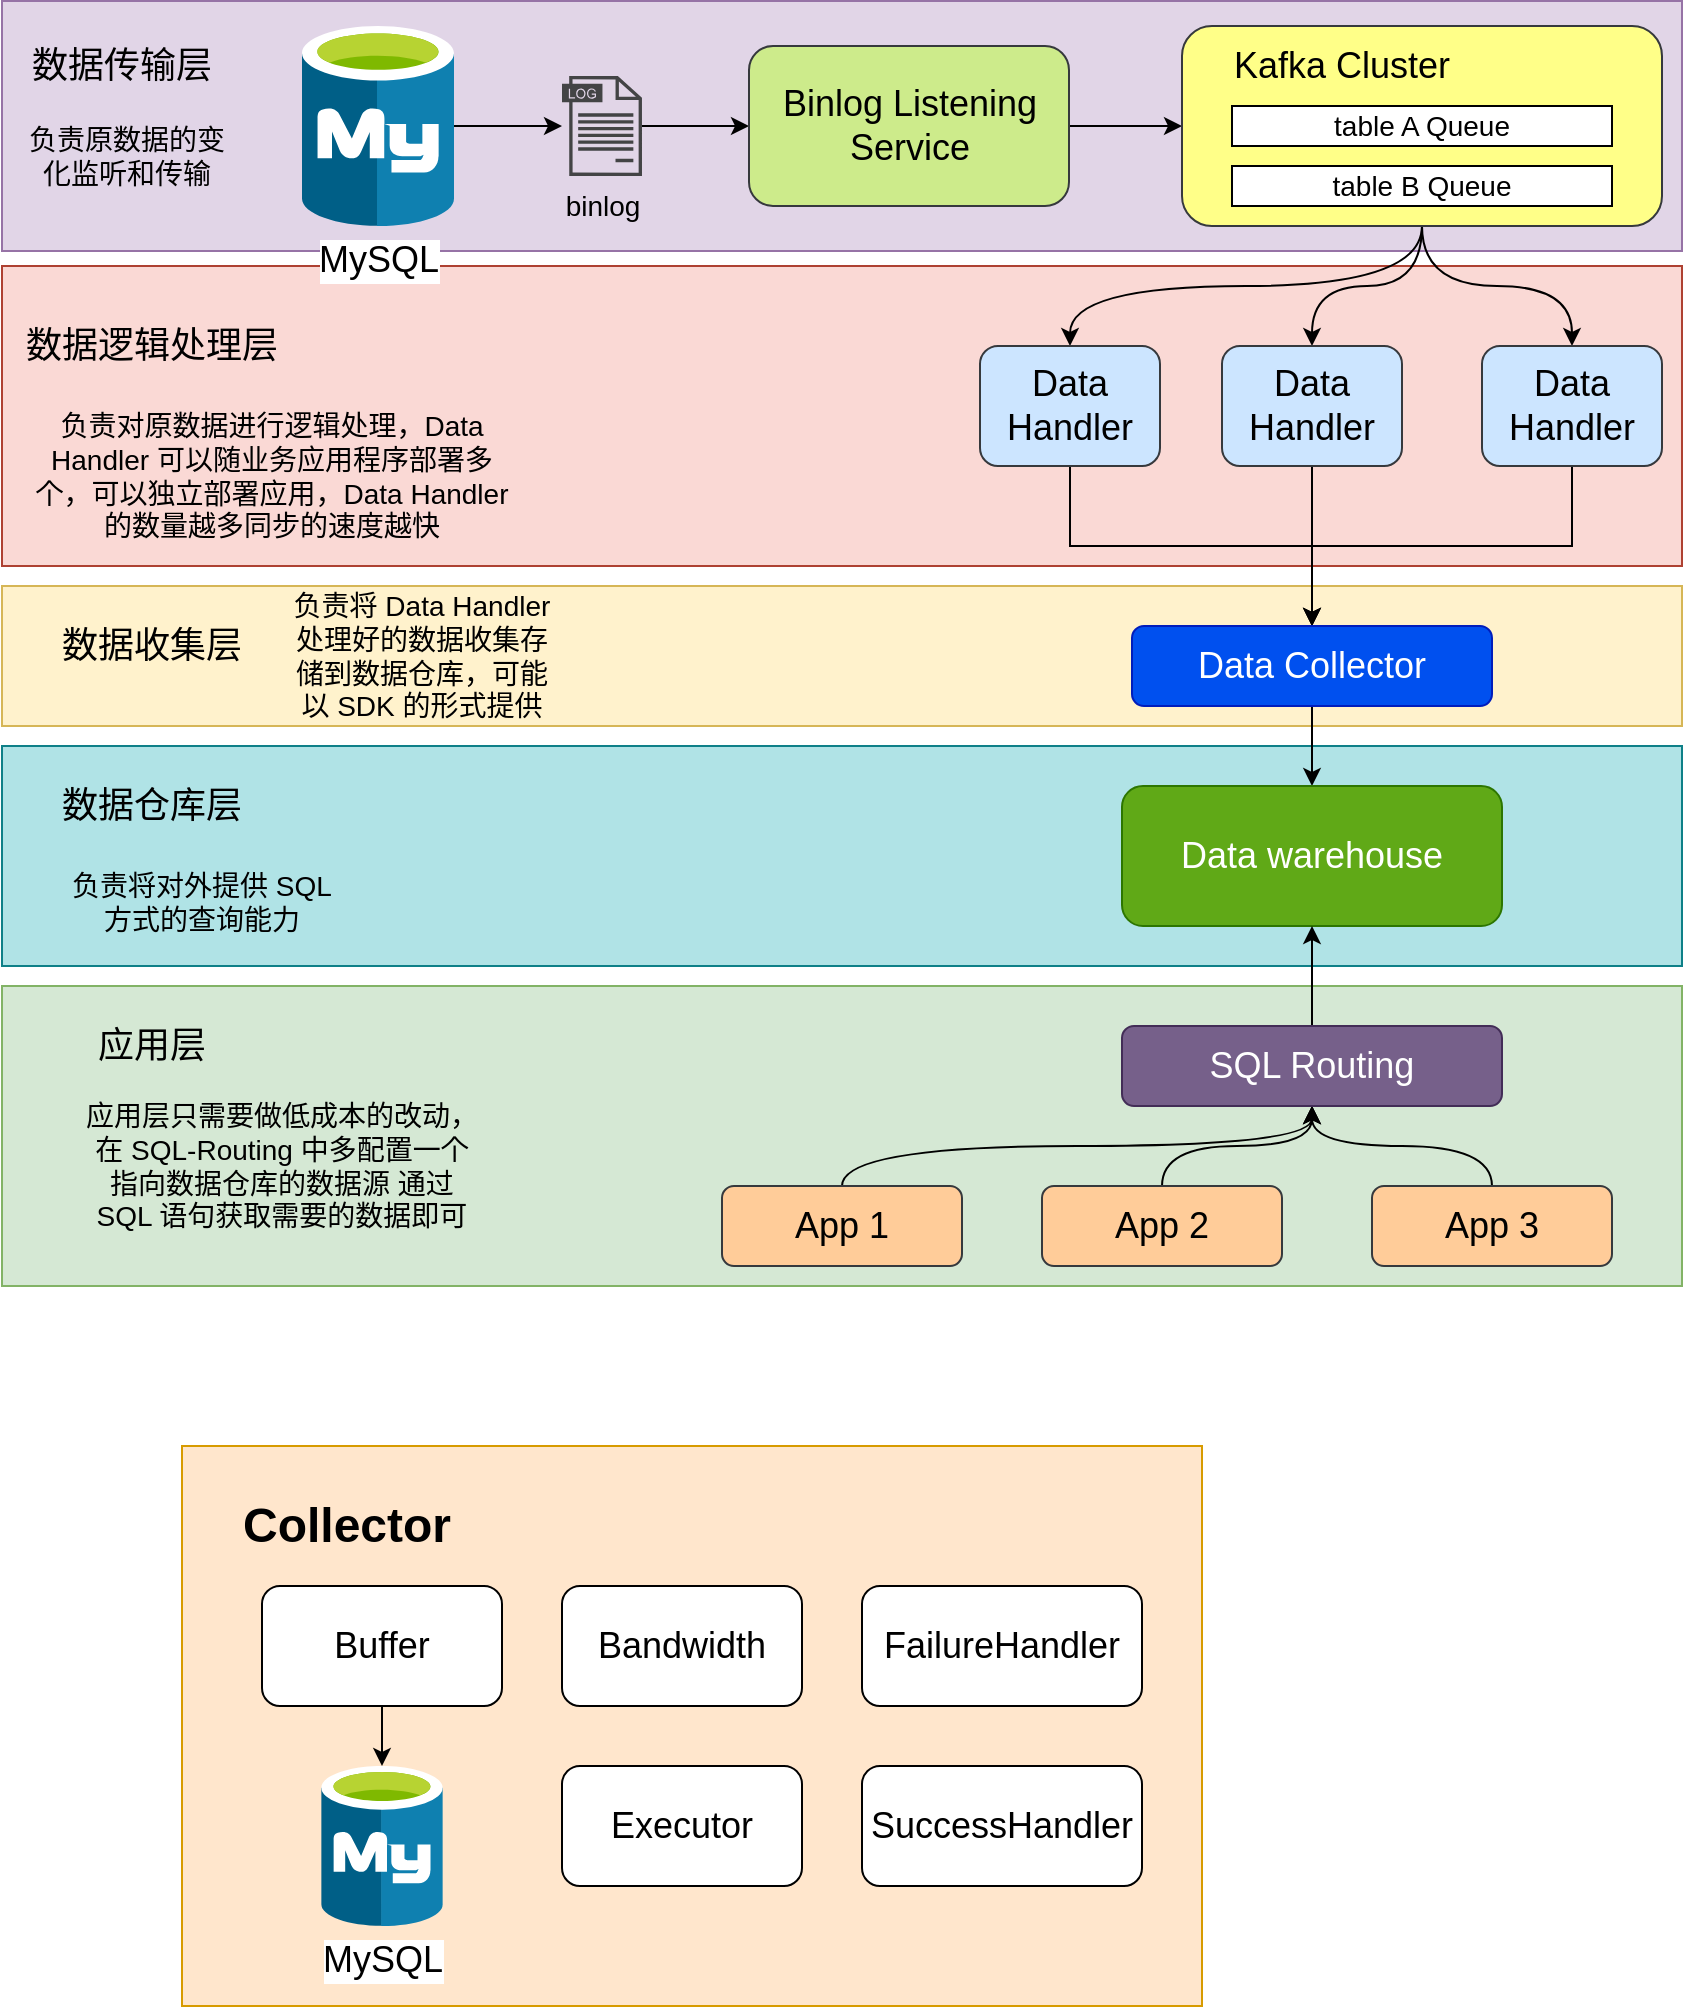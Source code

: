 <mxfile version="21.7.2" type="github">
  <diagram name="第 1 页" id="fvdQje7QBnJbIA5N-9eq">
    <mxGraphModel dx="1841" dy="525" grid="1" gridSize="10" guides="1" tooltips="1" connect="1" arrows="1" fold="1" page="1" pageScale="1" pageWidth="827" pageHeight="1169" math="0" shadow="0">
      <root>
        <mxCell id="0" />
        <mxCell id="1" parent="0" />
        <mxCell id="rCKPDh5g8zp2Qm6e1dsI-7" value="" style="rounded=0;whiteSpace=wrap;html=1;fillColor=#ffe6cc;strokeColor=#d79b00;" vertex="1" parent="1">
          <mxGeometry x="-30" y="820" width="510" height="280" as="geometry" />
        </mxCell>
        <mxCell id="PpvOl07FptSVKd0YgdT2-21" value="" style="rounded=0;whiteSpace=wrap;html=1;fillColor=#d5e8d4;strokeColor=#82b366;fontStyle=1" parent="1" vertex="1">
          <mxGeometry x="-120" y="590" width="840" height="150" as="geometry" />
        </mxCell>
        <mxCell id="PpvOl07FptSVKd0YgdT2-4" value="" style="rounded=0;whiteSpace=wrap;html=1;fillColor=#b0e3e6;strokeColor=#0e8088;fontStyle=1" parent="1" vertex="1">
          <mxGeometry x="-120" y="470" width="840" height="110" as="geometry" />
        </mxCell>
        <mxCell id="PpvOl07FptSVKd0YgdT2-1" value="" style="rounded=0;whiteSpace=wrap;html=1;fillColor=#fff2cc;strokeColor=#d6b656;fontStyle=1" parent="1" vertex="1">
          <mxGeometry x="-120" y="390" width="840" height="70" as="geometry" />
        </mxCell>
        <mxCell id="EBvUZtHYCi4uJlM2uHpY-29" value="" style="rounded=0;whiteSpace=wrap;html=1;fillColor=#fad9d5;strokeColor=#ae4132;fontStyle=1" parent="1" vertex="1">
          <mxGeometry x="-120" y="230" width="840" height="150" as="geometry" />
        </mxCell>
        <mxCell id="EBvUZtHYCi4uJlM2uHpY-27" value="" style="rounded=0;whiteSpace=wrap;html=1;fillColor=#e1d5e7;strokeColor=#9673a6;" parent="1" vertex="1">
          <mxGeometry x="-120" y="97.5" width="840" height="125" as="geometry" />
        </mxCell>
        <mxCell id="EBvUZtHYCi4uJlM2uHpY-3" style="edgeStyle=orthogonalEdgeStyle;rounded=0;orthogonalLoop=1;jettySize=auto;html=1;" parent="1" source="EBvUZtHYCi4uJlM2uHpY-1" target="EBvUZtHYCi4uJlM2uHpY-2" edge="1">
          <mxGeometry relative="1" as="geometry" />
        </mxCell>
        <mxCell id="EBvUZtHYCi4uJlM2uHpY-1" value="&lt;font style=&quot;font-size: 18px;&quot;&gt;MySQL&lt;/font&gt;" style="image;sketch=0;aspect=fixed;html=1;points=[];align=center;fontSize=12;image=img/lib/mscae/Azure_Database_for_MySQL_servers.svg;" parent="1" vertex="1">
          <mxGeometry x="30" y="110" width="76" height="100" as="geometry" />
        </mxCell>
        <mxCell id="EBvUZtHYCi4uJlM2uHpY-6" style="edgeStyle=orthogonalEdgeStyle;rounded=0;orthogonalLoop=1;jettySize=auto;html=1;entryX=0;entryY=0.5;entryDx=0;entryDy=0;" parent="1" source="EBvUZtHYCi4uJlM2uHpY-2" target="EBvUZtHYCi4uJlM2uHpY-4" edge="1">
          <mxGeometry relative="1" as="geometry" />
        </mxCell>
        <mxCell id="EBvUZtHYCi4uJlM2uHpY-2" value="&lt;font style=&quot;font-size: 14px;&quot;&gt;binlog&lt;/font&gt;" style="sketch=0;pointerEvents=1;shadow=0;dashed=0;html=1;strokeColor=none;fillColor=#434445;aspect=fixed;labelPosition=center;verticalLabelPosition=bottom;verticalAlign=top;align=center;outlineConnect=0;shape=mxgraph.vvd.log_files;" parent="1" vertex="1">
          <mxGeometry x="160" y="135" width="40" height="50" as="geometry" />
        </mxCell>
        <mxCell id="EBvUZtHYCi4uJlM2uHpY-8" style="edgeStyle=orthogonalEdgeStyle;rounded=0;orthogonalLoop=1;jettySize=auto;html=1;entryX=0;entryY=0.5;entryDx=0;entryDy=0;" parent="1" source="EBvUZtHYCi4uJlM2uHpY-4" target="EBvUZtHYCi4uJlM2uHpY-7" edge="1">
          <mxGeometry relative="1" as="geometry" />
        </mxCell>
        <mxCell id="EBvUZtHYCi4uJlM2uHpY-4" value="&lt;font style=&quot;font-size: 18px;&quot;&gt;Binlog Listening Service&lt;/font&gt;" style="rounded=1;whiteSpace=wrap;html=1;fillColor=#cdeb8b;strokeColor=#36393d;" parent="1" vertex="1">
          <mxGeometry x="253.5" y="120" width="160" height="80" as="geometry" />
        </mxCell>
        <mxCell id="EBvUZtHYCi4uJlM2uHpY-14" style="edgeStyle=orthogonalEdgeStyle;orthogonalLoop=1;jettySize=auto;html=1;curved=1;" parent="1" source="EBvUZtHYCi4uJlM2uHpY-7" target="EBvUZtHYCi4uJlM2uHpY-11" edge="1">
          <mxGeometry relative="1" as="geometry" />
        </mxCell>
        <mxCell id="EBvUZtHYCi4uJlM2uHpY-15" style="edgeStyle=orthogonalEdgeStyle;orthogonalLoop=1;jettySize=auto;html=1;entryX=0.5;entryY=0;entryDx=0;entryDy=0;exitX=0.5;exitY=1;exitDx=0;exitDy=0;curved=1;" parent="1" source="EBvUZtHYCi4uJlM2uHpY-7" target="EBvUZtHYCi4uJlM2uHpY-9" edge="1">
          <mxGeometry relative="1" as="geometry" />
        </mxCell>
        <mxCell id="EBvUZtHYCi4uJlM2uHpY-16" style="edgeStyle=orthogonalEdgeStyle;orthogonalLoop=1;jettySize=auto;html=1;entryX=0.5;entryY=0;entryDx=0;entryDy=0;exitX=0.5;exitY=1;exitDx=0;exitDy=0;curved=1;" parent="1" source="EBvUZtHYCi4uJlM2uHpY-7" target="EBvUZtHYCi4uJlM2uHpY-12" edge="1">
          <mxGeometry relative="1" as="geometry" />
        </mxCell>
        <mxCell id="EBvUZtHYCi4uJlM2uHpY-7" value="" style="rounded=1;whiteSpace=wrap;html=1;fillColor=#ffff88;strokeColor=#36393d;" parent="1" vertex="1">
          <mxGeometry x="470" y="110" width="240" height="100" as="geometry" />
        </mxCell>
        <mxCell id="EBvUZtHYCi4uJlM2uHpY-23" style="edgeStyle=orthogonalEdgeStyle;rounded=0;orthogonalLoop=1;jettySize=auto;html=1;entryX=0.5;entryY=0;entryDx=0;entryDy=0;exitX=0.5;exitY=1;exitDx=0;exitDy=0;" parent="1" source="EBvUZtHYCi4uJlM2uHpY-9" target="EBvUZtHYCi4uJlM2uHpY-18" edge="1">
          <mxGeometry relative="1" as="geometry" />
        </mxCell>
        <mxCell id="EBvUZtHYCi4uJlM2uHpY-9" value="&lt;font style=&quot;font-size: 18px;&quot;&gt;Data Handler&lt;/font&gt;" style="rounded=1;whiteSpace=wrap;html=1;fillColor=#cce5ff;strokeColor=#36393d;" parent="1" vertex="1">
          <mxGeometry x="369" y="270" width="90" height="60" as="geometry" />
        </mxCell>
        <mxCell id="EBvUZtHYCi4uJlM2uHpY-22" style="edgeStyle=orthogonalEdgeStyle;rounded=0;orthogonalLoop=1;jettySize=auto;html=1;entryX=0.5;entryY=0;entryDx=0;entryDy=0;" parent="1" source="EBvUZtHYCi4uJlM2uHpY-11" target="EBvUZtHYCi4uJlM2uHpY-18" edge="1">
          <mxGeometry relative="1" as="geometry" />
        </mxCell>
        <mxCell id="EBvUZtHYCi4uJlM2uHpY-11" value="&lt;font style=&quot;font-size: 18px;&quot;&gt;Data Handler&lt;/font&gt;" style="rounded=1;whiteSpace=wrap;html=1;fillColor=#cce5ff;strokeColor=#36393d;" parent="1" vertex="1">
          <mxGeometry x="490" y="270" width="90" height="60" as="geometry" />
        </mxCell>
        <mxCell id="EBvUZtHYCi4uJlM2uHpY-24" style="edgeStyle=orthogonalEdgeStyle;rounded=0;orthogonalLoop=1;jettySize=auto;html=1;entryX=0.5;entryY=0;entryDx=0;entryDy=0;exitX=0.5;exitY=1;exitDx=0;exitDy=0;" parent="1" source="EBvUZtHYCi4uJlM2uHpY-12" target="EBvUZtHYCi4uJlM2uHpY-18" edge="1">
          <mxGeometry relative="1" as="geometry" />
        </mxCell>
        <mxCell id="EBvUZtHYCi4uJlM2uHpY-12" value="&lt;font style=&quot;font-size: 18px;&quot;&gt;Data Handler&lt;/font&gt;" style="rounded=1;whiteSpace=wrap;html=1;fillColor=#cce5ff;strokeColor=#36393d;" parent="1" vertex="1">
          <mxGeometry x="620" y="270" width="90" height="60" as="geometry" />
        </mxCell>
        <mxCell id="EBvUZtHYCi4uJlM2uHpY-25" style="edgeStyle=orthogonalEdgeStyle;rounded=0;orthogonalLoop=1;jettySize=auto;html=1;" parent="1" source="EBvUZtHYCi4uJlM2uHpY-18" target="EBvUZtHYCi4uJlM2uHpY-21" edge="1">
          <mxGeometry relative="1" as="geometry" />
        </mxCell>
        <mxCell id="EBvUZtHYCi4uJlM2uHpY-18" value="&lt;font style=&quot;font-size: 18px;&quot;&gt;Data Collector&lt;/font&gt;" style="rounded=1;whiteSpace=wrap;html=1;fillColor=#0050ef;strokeColor=#001DBC;fontColor=#ffffff;" parent="1" vertex="1">
          <mxGeometry x="445" y="410" width="180" height="40" as="geometry" />
        </mxCell>
        <mxCell id="EBvUZtHYCi4uJlM2uHpY-21" value="&lt;font style=&quot;font-size: 18px;&quot;&gt;Data warehouse&lt;/font&gt;" style="rounded=1;whiteSpace=wrap;html=1;fillColor=#60a917;fontColor=#ffffff;strokeColor=#2D7600;" parent="1" vertex="1">
          <mxGeometry x="440" y="490" width="190" height="70" as="geometry" />
        </mxCell>
        <mxCell id="EBvUZtHYCi4uJlM2uHpY-28" value="&lt;font style=&quot;font-size: 18px;&quot;&gt;数据传输层&lt;/font&gt;" style="text;html=1;strokeColor=none;fillColor=none;align=center;verticalAlign=middle;whiteSpace=wrap;rounded=0;" parent="1" vertex="1">
          <mxGeometry x="-110" y="110" width="100" height="40" as="geometry" />
        </mxCell>
        <mxCell id="EBvUZtHYCi4uJlM2uHpY-30" value="&lt;font style=&quot;font-size: 18px;&quot;&gt;数据逻辑处理层&lt;/font&gt;" style="text;html=1;strokeColor=none;fillColor=none;align=center;verticalAlign=middle;whiteSpace=wrap;rounded=0;" parent="1" vertex="1">
          <mxGeometry x="-110" y="250" width="130" height="40" as="geometry" />
        </mxCell>
        <mxCell id="EBvUZtHYCi4uJlM2uHpY-31" value="&lt;font style=&quot;font-size: 14px;&quot;&gt;负责原数据的变化监听和传输&lt;/font&gt;" style="text;html=1;strokeColor=none;fillColor=none;align=center;verticalAlign=middle;whiteSpace=wrap;rounded=0;" parent="1" vertex="1">
          <mxGeometry x="-110" y="152.5" width="105" height="45" as="geometry" />
        </mxCell>
        <mxCell id="EBvUZtHYCi4uJlM2uHpY-32" value="&lt;font style=&quot;font-size: 14px;&quot;&gt;负责对原数据进行逻辑处理，Data Handler 可以随业务应用程序部署多个，可以独立部署应用，Data Handler 的数量越多同步的速度越快&lt;/font&gt;" style="text;html=1;strokeColor=none;fillColor=none;align=center;verticalAlign=middle;whiteSpace=wrap;rounded=0;" parent="1" vertex="1">
          <mxGeometry x="-110" y="300" width="250" height="70" as="geometry" />
        </mxCell>
        <mxCell id="PpvOl07FptSVKd0YgdT2-2" value="&lt;font style=&quot;font-size: 18px;&quot;&gt;数据收集层&lt;/font&gt;" style="text;html=1;strokeColor=none;fillColor=none;align=center;verticalAlign=middle;whiteSpace=wrap;rounded=0;" parent="1" vertex="1">
          <mxGeometry x="-110" y="400" width="130" height="40" as="geometry" />
        </mxCell>
        <mxCell id="PpvOl07FptSVKd0YgdT2-3" value="&lt;font style=&quot;font-size: 14px;&quot;&gt;负责将 Data Handler 处理好的数据收集存储到数据仓库，可能以 SDK 的形式提供&lt;/font&gt;" style="text;html=1;strokeColor=none;fillColor=none;align=center;verticalAlign=middle;whiteSpace=wrap;rounded=0;" parent="1" vertex="1">
          <mxGeometry x="20" y="397.5" width="140" height="55" as="geometry" />
        </mxCell>
        <mxCell id="PpvOl07FptSVKd0YgdT2-30" style="edgeStyle=orthogonalEdgeStyle;orthogonalLoop=1;jettySize=auto;html=1;entryX=0.5;entryY=1;entryDx=0;entryDy=0;exitX=0.5;exitY=0;exitDx=0;exitDy=0;curved=1;" parent="1" source="PpvOl07FptSVKd0YgdT2-5" target="PpvOl07FptSVKd0YgdT2-16" edge="1">
          <mxGeometry relative="1" as="geometry" />
        </mxCell>
        <mxCell id="PpvOl07FptSVKd0YgdT2-5" value="&lt;font style=&quot;font-size: 18px;&quot;&gt;App 1&lt;/font&gt;" style="rounded=1;whiteSpace=wrap;html=1;fillColor=#ffcc99;strokeColor=#36393d;" parent="1" vertex="1">
          <mxGeometry x="240" y="690" width="120" height="40" as="geometry" />
        </mxCell>
        <mxCell id="PpvOl07FptSVKd0YgdT2-31" style="edgeStyle=orthogonalEdgeStyle;orthogonalLoop=1;jettySize=auto;html=1;entryX=0.5;entryY=1;entryDx=0;entryDy=0;curved=1;" parent="1" source="PpvOl07FptSVKd0YgdT2-6" target="PpvOl07FptSVKd0YgdT2-16" edge="1">
          <mxGeometry relative="1" as="geometry" />
        </mxCell>
        <mxCell id="PpvOl07FptSVKd0YgdT2-6" value="&lt;font style=&quot;font-size: 18px;&quot;&gt;App 2&lt;/font&gt;" style="rounded=1;whiteSpace=wrap;html=1;fillColor=#ffcc99;strokeColor=#36393d;" parent="1" vertex="1">
          <mxGeometry x="400" y="690" width="120" height="40" as="geometry" />
        </mxCell>
        <mxCell id="PpvOl07FptSVKd0YgdT2-7" value="&lt;font style=&quot;font-size: 18px;&quot;&gt;数据仓库层&lt;/font&gt;" style="text;html=1;strokeColor=none;fillColor=none;align=center;verticalAlign=middle;whiteSpace=wrap;rounded=0;" parent="1" vertex="1">
          <mxGeometry x="-110" y="480" width="130" height="40" as="geometry" />
        </mxCell>
        <mxCell id="PpvOl07FptSVKd0YgdT2-8" value="&lt;font style=&quot;font-size: 14px;&quot;&gt;负责将对外提供 SQL 方式的查询能力&lt;/font&gt;" style="text;html=1;strokeColor=none;fillColor=none;align=center;verticalAlign=middle;whiteSpace=wrap;rounded=0;" parent="1" vertex="1">
          <mxGeometry x="-90" y="520" width="140" height="55" as="geometry" />
        </mxCell>
        <mxCell id="PpvOl07FptSVKd0YgdT2-11" value="&lt;font style=&quot;font-size: 14px;&quot;&gt;table A Queue&lt;/font&gt;" style="rounded=0;whiteSpace=wrap;html=1;" parent="1" vertex="1">
          <mxGeometry x="495" y="150" width="190" height="20" as="geometry" />
        </mxCell>
        <mxCell id="PpvOl07FptSVKd0YgdT2-12" value="&lt;font style=&quot;font-size: 14px;&quot;&gt;table B Queue&lt;/font&gt;" style="rounded=0;whiteSpace=wrap;html=1;" parent="1" vertex="1">
          <mxGeometry x="495" y="180" width="190" height="20" as="geometry" />
        </mxCell>
        <mxCell id="PpvOl07FptSVKd0YgdT2-13" value="&lt;font style=&quot;font-size: 18px;&quot;&gt;Kafka Cluster&lt;/font&gt;" style="text;html=1;strokeColor=none;fillColor=none;align=center;verticalAlign=middle;whiteSpace=wrap;rounded=0;" parent="1" vertex="1">
          <mxGeometry x="480" y="115" width="140" height="30" as="geometry" />
        </mxCell>
        <mxCell id="PpvOl07FptSVKd0YgdT2-32" style="edgeStyle=orthogonalEdgeStyle;orthogonalLoop=1;jettySize=auto;html=1;entryX=0.5;entryY=1;entryDx=0;entryDy=0;curved=1;" parent="1" source="PpvOl07FptSVKd0YgdT2-14" target="PpvOl07FptSVKd0YgdT2-16" edge="1">
          <mxGeometry relative="1" as="geometry" />
        </mxCell>
        <mxCell id="PpvOl07FptSVKd0YgdT2-14" value="&lt;font style=&quot;font-size: 18px;&quot;&gt;App 3&lt;/font&gt;" style="rounded=1;whiteSpace=wrap;html=1;fillColor=#ffcc99;strokeColor=#36393d;" parent="1" vertex="1">
          <mxGeometry x="565" y="690" width="120" height="40" as="geometry" />
        </mxCell>
        <mxCell id="PpvOl07FptSVKd0YgdT2-24" style="edgeStyle=orthogonalEdgeStyle;rounded=0;orthogonalLoop=1;jettySize=auto;html=1;entryX=0.5;entryY=1;entryDx=0;entryDy=0;" parent="1" source="PpvOl07FptSVKd0YgdT2-16" target="EBvUZtHYCi4uJlM2uHpY-21" edge="1">
          <mxGeometry relative="1" as="geometry" />
        </mxCell>
        <mxCell id="PpvOl07FptSVKd0YgdT2-16" value="&lt;font style=&quot;font-size: 18px;&quot;&gt;SQL Routing&lt;/font&gt;" style="rounded=1;whiteSpace=wrap;html=1;fillColor=#76608a;strokeColor=#432D57;fontColor=#ffffff;" parent="1" vertex="1">
          <mxGeometry x="440" y="610" width="190" height="40" as="geometry" />
        </mxCell>
        <mxCell id="PpvOl07FptSVKd0YgdT2-22" value="&lt;font style=&quot;font-size: 18px;&quot;&gt;应用层&lt;/font&gt;" style="text;html=1;strokeColor=none;fillColor=none;align=center;verticalAlign=middle;whiteSpace=wrap;rounded=0;" parent="1" vertex="1">
          <mxGeometry x="-110" y="600" width="130" height="40" as="geometry" />
        </mxCell>
        <mxCell id="PpvOl07FptSVKd0YgdT2-23" value="&lt;font style=&quot;font-size: 14px;&quot;&gt;应用层只需要做低成本的改动，在 SQL-Routing 中多配置一个指向数据仓库的数据源 通过 SQL 语句获取需要的数据即可&lt;/font&gt;" style="text;html=1;strokeColor=none;fillColor=none;align=center;verticalAlign=middle;whiteSpace=wrap;rounded=0;" parent="1" vertex="1">
          <mxGeometry x="-80" y="640" width="200" height="80" as="geometry" />
        </mxCell>
        <mxCell id="rCKPDh5g8zp2Qm6e1dsI-6" style="edgeStyle=orthogonalEdgeStyle;rounded=0;orthogonalLoop=1;jettySize=auto;html=1;" edge="1" parent="1" source="rCKPDh5g8zp2Qm6e1dsI-1" target="rCKPDh5g8zp2Qm6e1dsI-5">
          <mxGeometry relative="1" as="geometry" />
        </mxCell>
        <mxCell id="rCKPDh5g8zp2Qm6e1dsI-1" value="&lt;font style=&quot;font-size: 18px;&quot;&gt;Buffer&lt;/font&gt;" style="rounded=1;whiteSpace=wrap;html=1;" vertex="1" parent="1">
          <mxGeometry x="10" y="890" width="120" height="60" as="geometry" />
        </mxCell>
        <mxCell id="rCKPDh5g8zp2Qm6e1dsI-2" value="&lt;font style=&quot;font-size: 18px;&quot;&gt;Bandwidth&lt;/font&gt;" style="rounded=1;whiteSpace=wrap;html=1;" vertex="1" parent="1">
          <mxGeometry x="160" y="890" width="120" height="60" as="geometry" />
        </mxCell>
        <mxCell id="rCKPDh5g8zp2Qm6e1dsI-3" value="&lt;font style=&quot;font-size: 18px;&quot;&gt;FailureHandler&lt;/font&gt;" style="rounded=1;whiteSpace=wrap;html=1;" vertex="1" parent="1">
          <mxGeometry x="310" y="890" width="140" height="60" as="geometry" />
        </mxCell>
        <mxCell id="rCKPDh5g8zp2Qm6e1dsI-4" value="&lt;font style=&quot;font-size: 18px;&quot;&gt;Executor&lt;/font&gt;" style="rounded=1;whiteSpace=wrap;html=1;" vertex="1" parent="1">
          <mxGeometry x="160" y="980" width="120" height="60" as="geometry" />
        </mxCell>
        <mxCell id="rCKPDh5g8zp2Qm6e1dsI-5" value="&lt;font style=&quot;font-size: 18px;&quot;&gt;MySQL&lt;/font&gt;" style="image;sketch=0;aspect=fixed;html=1;points=[];align=center;fontSize=12;image=img/lib/mscae/Azure_Database_for_MySQL_servers.svg;" vertex="1" parent="1">
          <mxGeometry x="39.6" y="980" width="60.8" height="80" as="geometry" />
        </mxCell>
        <mxCell id="rCKPDh5g8zp2Qm6e1dsI-8" value="&lt;font style=&quot;font-size: 24px;&quot;&gt;&lt;b style=&quot;&quot;&gt;Collector&lt;/b&gt;&lt;/font&gt;" style="text;html=1;strokeColor=none;fillColor=none;align=center;verticalAlign=middle;whiteSpace=wrap;rounded=0;" vertex="1" parent="1">
          <mxGeometry x="-5" y="840" width="115" height="40" as="geometry" />
        </mxCell>
        <mxCell id="rCKPDh5g8zp2Qm6e1dsI-9" value="&lt;font style=&quot;font-size: 18px;&quot;&gt;SuccessHandler&lt;/font&gt;" style="rounded=1;whiteSpace=wrap;html=1;" vertex="1" parent="1">
          <mxGeometry x="310" y="980" width="140" height="60" as="geometry" />
        </mxCell>
      </root>
    </mxGraphModel>
  </diagram>
</mxfile>
